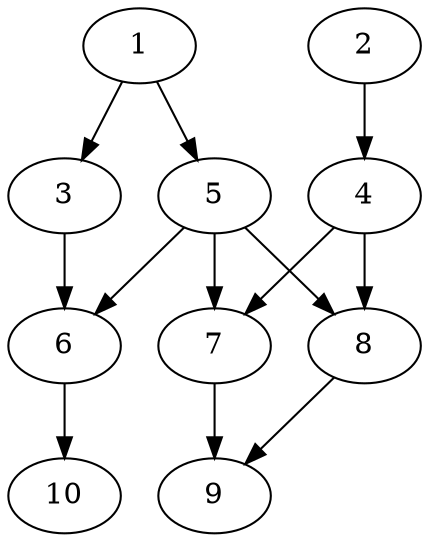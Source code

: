 // DAG automatically generated by daggen at Thu Oct  3 13:58:05 2019
// ./daggen --dot -n 10 --ccr 0.5 --fat 0.5 --regular 0.9 --density 0.5 --mindata 5242880 --maxdata 52428800 
digraph G {
  1 [size="48531456", alpha="0.00", expect_size="24265728"] 
  1 -> 3 [size ="24265728"]
  1 -> 5 [size ="24265728"]
  2 [size="11108352", alpha="0.02", expect_size="5554176"] 
  2 -> 4 [size ="5554176"]
  3 [size="48283648", alpha="0.05", expect_size="24141824"] 
  3 -> 6 [size ="24141824"]
  4 [size="39307264", alpha="0.14", expect_size="19653632"] 
  4 -> 7 [size ="19653632"]
  4 -> 8 [size ="19653632"]
  5 [size="81674240", alpha="0.11", expect_size="40837120"] 
  5 -> 6 [size ="40837120"]
  5 -> 7 [size ="40837120"]
  5 -> 8 [size ="40837120"]
  6 [size="33722368", alpha="0.10", expect_size="16861184"] 
  6 -> 10 [size ="16861184"]
  7 [size="75114496", alpha="0.03", expect_size="37557248"] 
  7 -> 9 [size ="37557248"]
  8 [size="48318464", alpha="0.15", expect_size="24159232"] 
  8 -> 9 [size ="24159232"]
  9 [size="63412224", alpha="0.01", expect_size="31706112"] 
  10 [size="82601984", alpha="0.14", expect_size="41300992"] 
}
